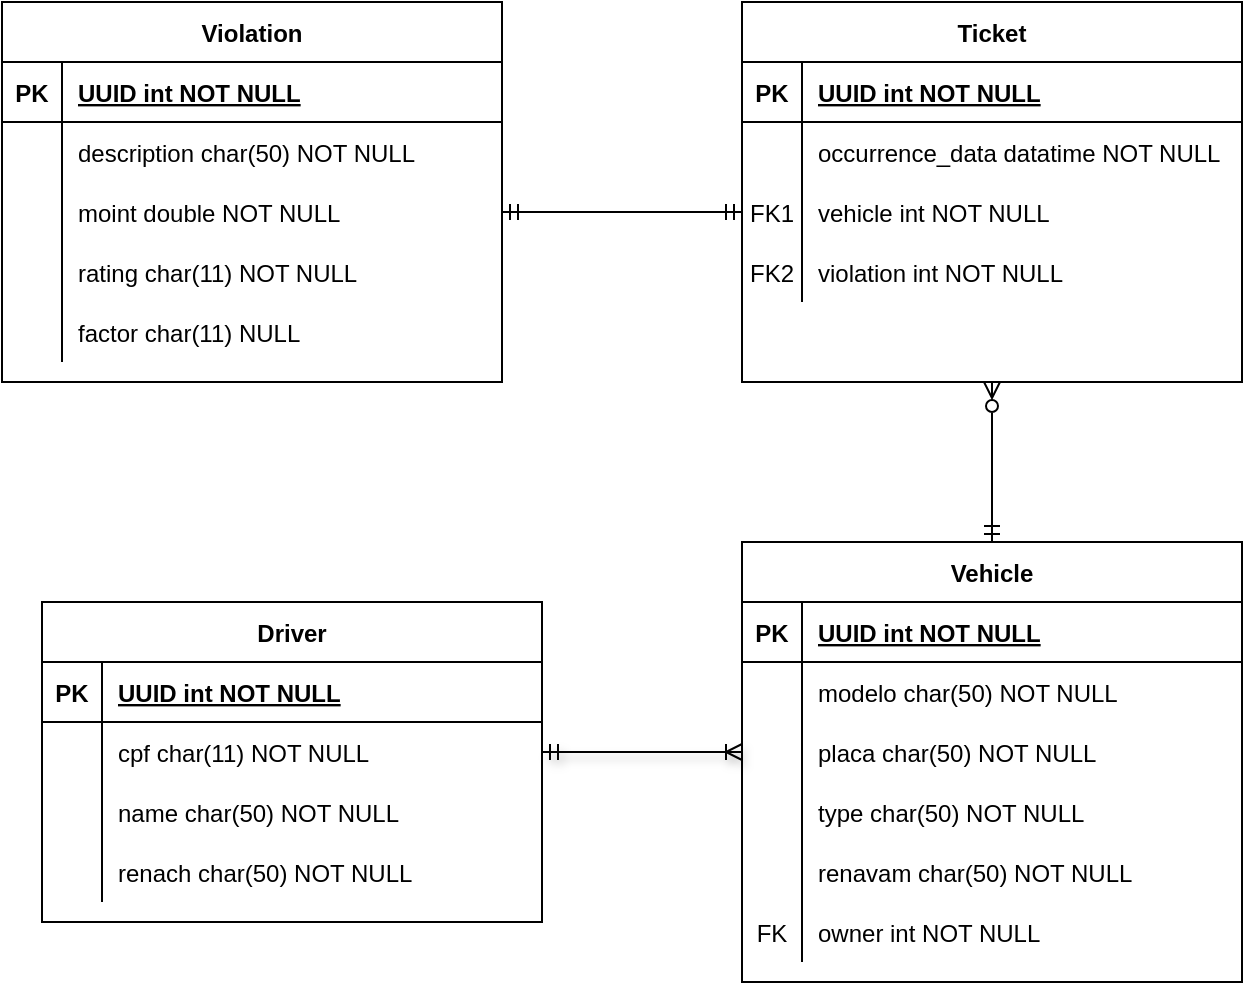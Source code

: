 <mxfile version="24.7.10">
  <diagram id="R2lEEEUBdFMjLlhIrx00" name="Page-1">
    <mxGraphModel dx="1612" dy="803" grid="1" gridSize="10" guides="1" tooltips="1" connect="1" arrows="1" fold="1" page="1" pageScale="1" pageWidth="850" pageHeight="1100" math="0" shadow="0" extFonts="Permanent Marker^https://fonts.googleapis.com/css?family=Permanent+Marker">
      <root>
        <mxCell id="0" />
        <mxCell id="1" parent="0" />
        <mxCell id="o7jGFKJJoqaiAA5YfTdh-1" value="Vehicle" style="shape=table;startSize=30;container=1;collapsible=1;childLayout=tableLayout;fixedRows=1;rowLines=0;fontStyle=1;align=center;resizeLast=1;" parent="1" vertex="1">
          <mxGeometry x="470" y="340" width="250" height="220" as="geometry" />
        </mxCell>
        <mxCell id="o7jGFKJJoqaiAA5YfTdh-2" value="" style="shape=partialRectangle;collapsible=0;dropTarget=0;pointerEvents=0;fillColor=none;points=[[0,0.5],[1,0.5]];portConstraint=eastwest;top=0;left=0;right=0;bottom=1;" parent="o7jGFKJJoqaiAA5YfTdh-1" vertex="1">
          <mxGeometry y="30" width="250" height="30" as="geometry" />
        </mxCell>
        <mxCell id="o7jGFKJJoqaiAA5YfTdh-3" value="PK" style="shape=partialRectangle;overflow=hidden;connectable=0;fillColor=none;top=0;left=0;bottom=0;right=0;fontStyle=1;" parent="o7jGFKJJoqaiAA5YfTdh-2" vertex="1">
          <mxGeometry width="30" height="30" as="geometry">
            <mxRectangle width="30" height="30" as="alternateBounds" />
          </mxGeometry>
        </mxCell>
        <mxCell id="o7jGFKJJoqaiAA5YfTdh-4" value="UUID int NOT NULL " style="shape=partialRectangle;overflow=hidden;connectable=0;fillColor=none;top=0;left=0;bottom=0;right=0;align=left;spacingLeft=6;fontStyle=5;" parent="o7jGFKJJoqaiAA5YfTdh-2" vertex="1">
          <mxGeometry x="30" width="220" height="30" as="geometry">
            <mxRectangle width="220" height="30" as="alternateBounds" />
          </mxGeometry>
        </mxCell>
        <mxCell id="o7jGFKJJoqaiAA5YfTdh-5" value="" style="shape=partialRectangle;collapsible=0;dropTarget=0;pointerEvents=0;fillColor=none;points=[[0,0.5],[1,0.5]];portConstraint=eastwest;top=0;left=0;right=0;bottom=0;" parent="o7jGFKJJoqaiAA5YfTdh-1" vertex="1">
          <mxGeometry y="60" width="250" height="30" as="geometry" />
        </mxCell>
        <mxCell id="o7jGFKJJoqaiAA5YfTdh-6" value="" style="shape=partialRectangle;overflow=hidden;connectable=0;fillColor=none;top=0;left=0;bottom=0;right=0;" parent="o7jGFKJJoqaiAA5YfTdh-5" vertex="1">
          <mxGeometry width="30" height="30" as="geometry">
            <mxRectangle width="30" height="30" as="alternateBounds" />
          </mxGeometry>
        </mxCell>
        <mxCell id="o7jGFKJJoqaiAA5YfTdh-7" value="modelo char(50) NOT NULL" style="shape=partialRectangle;overflow=hidden;connectable=0;fillColor=none;top=0;left=0;bottom=0;right=0;align=left;spacingLeft=6;" parent="o7jGFKJJoqaiAA5YfTdh-5" vertex="1">
          <mxGeometry x="30" width="220" height="30" as="geometry">
            <mxRectangle width="220" height="30" as="alternateBounds" />
          </mxGeometry>
        </mxCell>
        <mxCell id="o7jGFKJJoqaiAA5YfTdh-8" value="" style="shape=partialRectangle;collapsible=0;dropTarget=0;pointerEvents=0;fillColor=none;points=[[0,0.5],[1,0.5]];portConstraint=eastwest;top=0;left=0;right=0;bottom=0;" parent="o7jGFKJJoqaiAA5YfTdh-1" vertex="1">
          <mxGeometry y="90" width="250" height="30" as="geometry" />
        </mxCell>
        <mxCell id="o7jGFKJJoqaiAA5YfTdh-9" value="" style="shape=partialRectangle;overflow=hidden;connectable=0;fillColor=none;top=0;left=0;bottom=0;right=0;" parent="o7jGFKJJoqaiAA5YfTdh-8" vertex="1">
          <mxGeometry width="30" height="30" as="geometry">
            <mxRectangle width="30" height="30" as="alternateBounds" />
          </mxGeometry>
        </mxCell>
        <mxCell id="o7jGFKJJoqaiAA5YfTdh-10" value="placa char(50) NOT NULL" style="shape=partialRectangle;overflow=hidden;connectable=0;fillColor=none;top=0;left=0;bottom=0;right=0;align=left;spacingLeft=6;" parent="o7jGFKJJoqaiAA5YfTdh-8" vertex="1">
          <mxGeometry x="30" width="220" height="30" as="geometry">
            <mxRectangle width="220" height="30" as="alternateBounds" />
          </mxGeometry>
        </mxCell>
        <mxCell id="o7jGFKJJoqaiAA5YfTdh-11" value="" style="shape=partialRectangle;collapsible=0;dropTarget=0;pointerEvents=0;fillColor=none;points=[[0,0.5],[1,0.5]];portConstraint=eastwest;top=0;left=0;right=0;bottom=0;" parent="o7jGFKJJoqaiAA5YfTdh-1" vertex="1">
          <mxGeometry y="120" width="250" height="30" as="geometry" />
        </mxCell>
        <mxCell id="o7jGFKJJoqaiAA5YfTdh-12" value="" style="shape=partialRectangle;overflow=hidden;connectable=0;fillColor=none;top=0;left=0;bottom=0;right=0;" parent="o7jGFKJJoqaiAA5YfTdh-11" vertex="1">
          <mxGeometry width="30" height="30" as="geometry">
            <mxRectangle width="30" height="30" as="alternateBounds" />
          </mxGeometry>
        </mxCell>
        <mxCell id="o7jGFKJJoqaiAA5YfTdh-13" value="type char(50) NOT NULL" style="shape=partialRectangle;overflow=hidden;connectable=0;fillColor=none;top=0;left=0;bottom=0;right=0;align=left;spacingLeft=6;" parent="o7jGFKJJoqaiAA5YfTdh-11" vertex="1">
          <mxGeometry x="30" width="220" height="30" as="geometry">
            <mxRectangle width="220" height="30" as="alternateBounds" />
          </mxGeometry>
        </mxCell>
        <mxCell id="o7jGFKJJoqaiAA5YfTdh-14" value="" style="shape=partialRectangle;collapsible=0;dropTarget=0;pointerEvents=0;fillColor=none;points=[[0,0.5],[1,0.5]];portConstraint=eastwest;top=0;left=0;right=0;bottom=0;" parent="o7jGFKJJoqaiAA5YfTdh-1" vertex="1">
          <mxGeometry y="150" width="250" height="30" as="geometry" />
        </mxCell>
        <mxCell id="o7jGFKJJoqaiAA5YfTdh-15" value="" style="shape=partialRectangle;overflow=hidden;connectable=0;fillColor=none;top=0;left=0;bottom=0;right=0;" parent="o7jGFKJJoqaiAA5YfTdh-14" vertex="1">
          <mxGeometry width="30" height="30" as="geometry">
            <mxRectangle width="30" height="30" as="alternateBounds" />
          </mxGeometry>
        </mxCell>
        <mxCell id="o7jGFKJJoqaiAA5YfTdh-16" value="renavam char(50) NOT NULL" style="shape=partialRectangle;overflow=hidden;connectable=0;fillColor=none;top=0;left=0;bottom=0;right=0;align=left;spacingLeft=6;" parent="o7jGFKJJoqaiAA5YfTdh-14" vertex="1">
          <mxGeometry x="30" width="220" height="30" as="geometry">
            <mxRectangle width="220" height="30" as="alternateBounds" />
          </mxGeometry>
        </mxCell>
        <mxCell id="o7jGFKJJoqaiAA5YfTdh-17" value="" style="shape=partialRectangle;collapsible=0;dropTarget=0;pointerEvents=0;fillColor=none;points=[[0,0.5],[1,0.5]];portConstraint=eastwest;top=0;left=0;right=0;bottom=0;" parent="o7jGFKJJoqaiAA5YfTdh-1" vertex="1">
          <mxGeometry y="180" width="250" height="30" as="geometry" />
        </mxCell>
        <mxCell id="o7jGFKJJoqaiAA5YfTdh-18" value="FK" style="shape=partialRectangle;overflow=hidden;connectable=0;fillColor=none;top=0;left=0;bottom=0;right=0;" parent="o7jGFKJJoqaiAA5YfTdh-17" vertex="1">
          <mxGeometry width="30" height="30" as="geometry">
            <mxRectangle width="30" height="30" as="alternateBounds" />
          </mxGeometry>
        </mxCell>
        <mxCell id="o7jGFKJJoqaiAA5YfTdh-19" value="owner int NOT NULL" style="shape=partialRectangle;overflow=hidden;connectable=0;fillColor=none;top=0;left=0;bottom=0;right=0;align=left;spacingLeft=6;" parent="o7jGFKJJoqaiAA5YfTdh-17" vertex="1">
          <mxGeometry x="30" width="220" height="30" as="geometry">
            <mxRectangle width="220" height="30" as="alternateBounds" />
          </mxGeometry>
        </mxCell>
        <mxCell id="o7jGFKJJoqaiAA5YfTdh-54" style="edgeStyle=orthogonalEdgeStyle;rounded=0;orthogonalLoop=1;jettySize=auto;html=1;exitX=0.5;exitY=1;exitDx=0;exitDy=0;endArrow=ERmandOne;endFill=0;startArrow=ERzeroToMany;startFill=0;" parent="1" source="o7jGFKJJoqaiAA5YfTdh-20" target="o7jGFKJJoqaiAA5YfTdh-1" edge="1">
          <mxGeometry relative="1" as="geometry" />
        </mxCell>
        <mxCell id="o7jGFKJJoqaiAA5YfTdh-20" value="Ticket" style="shape=table;startSize=30;container=1;collapsible=1;childLayout=tableLayout;fixedRows=1;rowLines=0;fontStyle=1;align=center;resizeLast=1;" parent="1" vertex="1">
          <mxGeometry x="470" y="70" width="250" height="190" as="geometry" />
        </mxCell>
        <mxCell id="o7jGFKJJoqaiAA5YfTdh-21" value="" style="shape=partialRectangle;collapsible=0;dropTarget=0;pointerEvents=0;fillColor=none;points=[[0,0.5],[1,0.5]];portConstraint=eastwest;top=0;left=0;right=0;bottom=1;" parent="o7jGFKJJoqaiAA5YfTdh-20" vertex="1">
          <mxGeometry y="30" width="250" height="30" as="geometry" />
        </mxCell>
        <mxCell id="o7jGFKJJoqaiAA5YfTdh-22" value="PK" style="shape=partialRectangle;overflow=hidden;connectable=0;fillColor=none;top=0;left=0;bottom=0;right=0;fontStyle=1;" parent="o7jGFKJJoqaiAA5YfTdh-21" vertex="1">
          <mxGeometry width="30" height="30" as="geometry">
            <mxRectangle width="30" height="30" as="alternateBounds" />
          </mxGeometry>
        </mxCell>
        <mxCell id="o7jGFKJJoqaiAA5YfTdh-23" value="UUID int NOT NULL " style="shape=partialRectangle;overflow=hidden;connectable=0;fillColor=none;top=0;left=0;bottom=0;right=0;align=left;spacingLeft=6;fontStyle=5;" parent="o7jGFKJJoqaiAA5YfTdh-21" vertex="1">
          <mxGeometry x="30" width="220" height="30" as="geometry">
            <mxRectangle width="220" height="30" as="alternateBounds" />
          </mxGeometry>
        </mxCell>
        <mxCell id="o7jGFKJJoqaiAA5YfTdh-27" value="" style="shape=partialRectangle;collapsible=0;dropTarget=0;pointerEvents=0;fillColor=none;points=[[0,0.5],[1,0.5]];portConstraint=eastwest;top=0;left=0;right=0;bottom=0;" parent="o7jGFKJJoqaiAA5YfTdh-20" vertex="1">
          <mxGeometry y="60" width="250" height="30" as="geometry" />
        </mxCell>
        <mxCell id="o7jGFKJJoqaiAA5YfTdh-28" value="" style="shape=partialRectangle;overflow=hidden;connectable=0;fillColor=none;top=0;left=0;bottom=0;right=0;" parent="o7jGFKJJoqaiAA5YfTdh-27" vertex="1">
          <mxGeometry width="30" height="30" as="geometry">
            <mxRectangle width="30" height="30" as="alternateBounds" />
          </mxGeometry>
        </mxCell>
        <mxCell id="o7jGFKJJoqaiAA5YfTdh-29" value="occurrence_data datatime NOT NULL" style="shape=partialRectangle;overflow=hidden;connectable=0;fillColor=none;top=0;left=0;bottom=0;right=0;align=left;spacingLeft=6;" parent="o7jGFKJJoqaiAA5YfTdh-27" vertex="1">
          <mxGeometry x="30" width="220" height="30" as="geometry">
            <mxRectangle width="220" height="30" as="alternateBounds" />
          </mxGeometry>
        </mxCell>
        <mxCell id="o7jGFKJJoqaiAA5YfTdh-44" value="" style="shape=partialRectangle;collapsible=0;dropTarget=0;pointerEvents=0;fillColor=none;points=[[0,0.5],[1,0.5]];portConstraint=eastwest;top=0;left=0;right=0;bottom=0;" parent="o7jGFKJJoqaiAA5YfTdh-20" vertex="1">
          <mxGeometry y="90" width="250" height="30" as="geometry" />
        </mxCell>
        <mxCell id="o7jGFKJJoqaiAA5YfTdh-45" value="FK1" style="shape=partialRectangle;overflow=hidden;connectable=0;fillColor=none;top=0;left=0;bottom=0;right=0;" parent="o7jGFKJJoqaiAA5YfTdh-44" vertex="1">
          <mxGeometry width="30" height="30" as="geometry">
            <mxRectangle width="30" height="30" as="alternateBounds" />
          </mxGeometry>
        </mxCell>
        <mxCell id="o7jGFKJJoqaiAA5YfTdh-46" value="vehicle int NOT NULL" style="shape=partialRectangle;overflow=hidden;connectable=0;fillColor=none;top=0;left=0;bottom=0;right=0;align=left;spacingLeft=6;" parent="o7jGFKJJoqaiAA5YfTdh-44" vertex="1">
          <mxGeometry x="30" width="220" height="30" as="geometry">
            <mxRectangle width="220" height="30" as="alternateBounds" />
          </mxGeometry>
        </mxCell>
        <mxCell id="o7jGFKJJoqaiAA5YfTdh-50" value="" style="shape=partialRectangle;collapsible=0;dropTarget=0;pointerEvents=0;fillColor=none;points=[[0,0.5],[1,0.5]];portConstraint=eastwest;top=0;left=0;right=0;bottom=0;" parent="o7jGFKJJoqaiAA5YfTdh-20" vertex="1">
          <mxGeometry y="120" width="250" height="30" as="geometry" />
        </mxCell>
        <mxCell id="o7jGFKJJoqaiAA5YfTdh-51" value="FK2" style="shape=partialRectangle;overflow=hidden;connectable=0;fillColor=none;top=0;left=0;bottom=0;right=0;" parent="o7jGFKJJoqaiAA5YfTdh-50" vertex="1">
          <mxGeometry width="30" height="30" as="geometry">
            <mxRectangle width="30" height="30" as="alternateBounds" />
          </mxGeometry>
        </mxCell>
        <mxCell id="o7jGFKJJoqaiAA5YfTdh-52" value="violation int NOT NULL" style="shape=partialRectangle;overflow=hidden;connectable=0;fillColor=none;top=0;left=0;bottom=0;right=0;align=left;spacingLeft=6;" parent="o7jGFKJJoqaiAA5YfTdh-50" vertex="1">
          <mxGeometry x="30" width="220" height="30" as="geometry">
            <mxRectangle width="220" height="30" as="alternateBounds" />
          </mxGeometry>
        </mxCell>
        <mxCell id="o7jGFKJJoqaiAA5YfTdh-30" value="Driver" style="shape=table;startSize=30;container=1;collapsible=1;childLayout=tableLayout;fixedRows=1;rowLines=0;fontStyle=1;align=center;resizeLast=1;" parent="1" vertex="1">
          <mxGeometry x="120" y="370" width="250" height="160" as="geometry" />
        </mxCell>
        <mxCell id="o7jGFKJJoqaiAA5YfTdh-31" value="" style="shape=partialRectangle;collapsible=0;dropTarget=0;pointerEvents=0;fillColor=none;points=[[0,0.5],[1,0.5]];portConstraint=eastwest;top=0;left=0;right=0;bottom=1;" parent="o7jGFKJJoqaiAA5YfTdh-30" vertex="1">
          <mxGeometry y="30" width="250" height="30" as="geometry" />
        </mxCell>
        <mxCell id="o7jGFKJJoqaiAA5YfTdh-32" value="PK" style="shape=partialRectangle;overflow=hidden;connectable=0;fillColor=none;top=0;left=0;bottom=0;right=0;fontStyle=1;" parent="o7jGFKJJoqaiAA5YfTdh-31" vertex="1">
          <mxGeometry width="30" height="30" as="geometry">
            <mxRectangle width="30" height="30" as="alternateBounds" />
          </mxGeometry>
        </mxCell>
        <mxCell id="o7jGFKJJoqaiAA5YfTdh-33" value="UUID int NOT NULL " style="shape=partialRectangle;overflow=hidden;connectable=0;fillColor=none;top=0;left=0;bottom=0;right=0;align=left;spacingLeft=6;fontStyle=5;" parent="o7jGFKJJoqaiAA5YfTdh-31" vertex="1">
          <mxGeometry x="30" width="220" height="30" as="geometry">
            <mxRectangle width="220" height="30" as="alternateBounds" />
          </mxGeometry>
        </mxCell>
        <mxCell id="o7jGFKJJoqaiAA5YfTdh-34" value="" style="shape=partialRectangle;collapsible=0;dropTarget=0;pointerEvents=0;fillColor=none;points=[[0,0.5],[1,0.5]];portConstraint=eastwest;top=0;left=0;right=0;bottom=0;" parent="o7jGFKJJoqaiAA5YfTdh-30" vertex="1">
          <mxGeometry y="60" width="250" height="30" as="geometry" />
        </mxCell>
        <mxCell id="o7jGFKJJoqaiAA5YfTdh-35" value="" style="shape=partialRectangle;overflow=hidden;connectable=0;fillColor=none;top=0;left=0;bottom=0;right=0;" parent="o7jGFKJJoqaiAA5YfTdh-34" vertex="1">
          <mxGeometry width="30" height="30" as="geometry">
            <mxRectangle width="30" height="30" as="alternateBounds" />
          </mxGeometry>
        </mxCell>
        <mxCell id="o7jGFKJJoqaiAA5YfTdh-36" value="cpf char(11) NOT NULL" style="shape=partialRectangle;overflow=hidden;connectable=0;fillColor=none;top=0;left=0;bottom=0;right=0;align=left;spacingLeft=6;" parent="o7jGFKJJoqaiAA5YfTdh-34" vertex="1">
          <mxGeometry x="30" width="220" height="30" as="geometry">
            <mxRectangle width="220" height="30" as="alternateBounds" />
          </mxGeometry>
        </mxCell>
        <mxCell id="o7jGFKJJoqaiAA5YfTdh-37" value="" style="shape=partialRectangle;collapsible=0;dropTarget=0;pointerEvents=0;fillColor=none;points=[[0,0.5],[1,0.5]];portConstraint=eastwest;top=0;left=0;right=0;bottom=0;" parent="o7jGFKJJoqaiAA5YfTdh-30" vertex="1">
          <mxGeometry y="90" width="250" height="30" as="geometry" />
        </mxCell>
        <mxCell id="o7jGFKJJoqaiAA5YfTdh-38" value="" style="shape=partialRectangle;overflow=hidden;connectable=0;fillColor=none;top=0;left=0;bottom=0;right=0;" parent="o7jGFKJJoqaiAA5YfTdh-37" vertex="1">
          <mxGeometry width="30" height="30" as="geometry">
            <mxRectangle width="30" height="30" as="alternateBounds" />
          </mxGeometry>
        </mxCell>
        <mxCell id="o7jGFKJJoqaiAA5YfTdh-39" value="name char(50) NOT NULL" style="shape=partialRectangle;overflow=hidden;connectable=0;fillColor=none;top=0;left=0;bottom=0;right=0;align=left;spacingLeft=6;" parent="o7jGFKJJoqaiAA5YfTdh-37" vertex="1">
          <mxGeometry x="30" width="220" height="30" as="geometry">
            <mxRectangle width="220" height="30" as="alternateBounds" />
          </mxGeometry>
        </mxCell>
        <mxCell id="o7jGFKJJoqaiAA5YfTdh-40" value="" style="shape=partialRectangle;collapsible=0;dropTarget=0;pointerEvents=0;fillColor=none;points=[[0,0.5],[1,0.5]];portConstraint=eastwest;top=0;left=0;right=0;bottom=0;" parent="o7jGFKJJoqaiAA5YfTdh-30" vertex="1">
          <mxGeometry y="120" width="250" height="30" as="geometry" />
        </mxCell>
        <mxCell id="o7jGFKJJoqaiAA5YfTdh-41" value="" style="shape=partialRectangle;overflow=hidden;connectable=0;fillColor=none;top=0;left=0;bottom=0;right=0;" parent="o7jGFKJJoqaiAA5YfTdh-40" vertex="1">
          <mxGeometry width="30" height="30" as="geometry">
            <mxRectangle width="30" height="30" as="alternateBounds" />
          </mxGeometry>
        </mxCell>
        <mxCell id="o7jGFKJJoqaiAA5YfTdh-42" value="renach char(50) NOT NULL" style="shape=partialRectangle;overflow=hidden;connectable=0;fillColor=none;top=0;left=0;bottom=0;right=0;align=left;spacingLeft=6;" parent="o7jGFKJJoqaiAA5YfTdh-40" vertex="1">
          <mxGeometry x="30" width="220" height="30" as="geometry">
            <mxRectangle width="220" height="30" as="alternateBounds" />
          </mxGeometry>
        </mxCell>
        <mxCell id="o7jGFKJJoqaiAA5YfTdh-43" style="edgeStyle=orthogonalEdgeStyle;rounded=0;orthogonalLoop=1;jettySize=auto;html=1;exitX=1;exitY=0.5;exitDx=0;exitDy=0;shadow=1;flowAnimation=0;endArrow=ERoneToMany;endFill=0;startArrow=ERmandOne;startFill=0;" parent="1" source="o7jGFKJJoqaiAA5YfTdh-34" target="o7jGFKJJoqaiAA5YfTdh-8" edge="1">
          <mxGeometry relative="1" as="geometry" />
        </mxCell>
        <mxCell id="o7jGFKJJoqaiAA5YfTdh-55" value="Violation" style="shape=table;startSize=30;container=1;collapsible=1;childLayout=tableLayout;fixedRows=1;rowLines=0;fontStyle=1;align=center;resizeLast=1;" parent="1" vertex="1">
          <mxGeometry x="100" y="70" width="250" height="190" as="geometry" />
        </mxCell>
        <mxCell id="o7jGFKJJoqaiAA5YfTdh-56" value="" style="shape=partialRectangle;collapsible=0;dropTarget=0;pointerEvents=0;fillColor=none;points=[[0,0.5],[1,0.5]];portConstraint=eastwest;top=0;left=0;right=0;bottom=1;" parent="o7jGFKJJoqaiAA5YfTdh-55" vertex="1">
          <mxGeometry y="30" width="250" height="30" as="geometry" />
        </mxCell>
        <mxCell id="o7jGFKJJoqaiAA5YfTdh-57" value="PK" style="shape=partialRectangle;overflow=hidden;connectable=0;fillColor=none;top=0;left=0;bottom=0;right=0;fontStyle=1;" parent="o7jGFKJJoqaiAA5YfTdh-56" vertex="1">
          <mxGeometry width="30" height="30" as="geometry">
            <mxRectangle width="30" height="30" as="alternateBounds" />
          </mxGeometry>
        </mxCell>
        <mxCell id="o7jGFKJJoqaiAA5YfTdh-58" value="UUID int NOT NULL " style="shape=partialRectangle;overflow=hidden;connectable=0;fillColor=none;top=0;left=0;bottom=0;right=0;align=left;spacingLeft=6;fontStyle=5;" parent="o7jGFKJJoqaiAA5YfTdh-56" vertex="1">
          <mxGeometry x="30" width="220" height="30" as="geometry">
            <mxRectangle width="220" height="30" as="alternateBounds" />
          </mxGeometry>
        </mxCell>
        <mxCell id="o7jGFKJJoqaiAA5YfTdh-59" value="" style="shape=partialRectangle;collapsible=0;dropTarget=0;pointerEvents=0;fillColor=none;points=[[0,0.5],[1,0.5]];portConstraint=eastwest;top=0;left=0;right=0;bottom=0;" parent="o7jGFKJJoqaiAA5YfTdh-55" vertex="1">
          <mxGeometry y="60" width="250" height="30" as="geometry" />
        </mxCell>
        <mxCell id="o7jGFKJJoqaiAA5YfTdh-60" value="" style="shape=partialRectangle;overflow=hidden;connectable=0;fillColor=none;top=0;left=0;bottom=0;right=0;" parent="o7jGFKJJoqaiAA5YfTdh-59" vertex="1">
          <mxGeometry width="30" height="30" as="geometry">
            <mxRectangle width="30" height="30" as="alternateBounds" />
          </mxGeometry>
        </mxCell>
        <mxCell id="o7jGFKJJoqaiAA5YfTdh-61" value="description char(50) NOT NULL" style="shape=partialRectangle;overflow=hidden;connectable=0;fillColor=none;top=0;left=0;bottom=0;right=0;align=left;spacingLeft=6;" parent="o7jGFKJJoqaiAA5YfTdh-59" vertex="1">
          <mxGeometry x="30" width="220" height="30" as="geometry">
            <mxRectangle width="220" height="30" as="alternateBounds" />
          </mxGeometry>
        </mxCell>
        <mxCell id="o7jGFKJJoqaiAA5YfTdh-62" value="" style="shape=partialRectangle;collapsible=0;dropTarget=0;pointerEvents=0;fillColor=none;points=[[0,0.5],[1,0.5]];portConstraint=eastwest;top=0;left=0;right=0;bottom=0;" parent="o7jGFKJJoqaiAA5YfTdh-55" vertex="1">
          <mxGeometry y="90" width="250" height="30" as="geometry" />
        </mxCell>
        <mxCell id="o7jGFKJJoqaiAA5YfTdh-63" value="" style="shape=partialRectangle;overflow=hidden;connectable=0;fillColor=none;top=0;left=0;bottom=0;right=0;" parent="o7jGFKJJoqaiAA5YfTdh-62" vertex="1">
          <mxGeometry width="30" height="30" as="geometry">
            <mxRectangle width="30" height="30" as="alternateBounds" />
          </mxGeometry>
        </mxCell>
        <mxCell id="o7jGFKJJoqaiAA5YfTdh-64" value="moint double NOT NULL" style="shape=partialRectangle;overflow=hidden;connectable=0;fillColor=none;top=0;left=0;bottom=0;right=0;align=left;spacingLeft=6;" parent="o7jGFKJJoqaiAA5YfTdh-62" vertex="1">
          <mxGeometry x="30" width="220" height="30" as="geometry">
            <mxRectangle width="220" height="30" as="alternateBounds" />
          </mxGeometry>
        </mxCell>
        <mxCell id="o7jGFKJJoqaiAA5YfTdh-65" value="" style="shape=partialRectangle;collapsible=0;dropTarget=0;pointerEvents=0;fillColor=none;points=[[0,0.5],[1,0.5]];portConstraint=eastwest;top=0;left=0;right=0;bottom=0;" parent="o7jGFKJJoqaiAA5YfTdh-55" vertex="1">
          <mxGeometry y="120" width="250" height="30" as="geometry" />
        </mxCell>
        <mxCell id="o7jGFKJJoqaiAA5YfTdh-66" value="" style="shape=partialRectangle;overflow=hidden;connectable=0;fillColor=none;top=0;left=0;bottom=0;right=0;" parent="o7jGFKJJoqaiAA5YfTdh-65" vertex="1">
          <mxGeometry width="30" height="30" as="geometry">
            <mxRectangle width="30" height="30" as="alternateBounds" />
          </mxGeometry>
        </mxCell>
        <mxCell id="o7jGFKJJoqaiAA5YfTdh-67" value="rating char(11) NOT NULL" style="shape=partialRectangle;overflow=hidden;connectable=0;fillColor=none;top=0;left=0;bottom=0;right=0;align=left;spacingLeft=6;" parent="o7jGFKJJoqaiAA5YfTdh-65" vertex="1">
          <mxGeometry x="30" width="220" height="30" as="geometry">
            <mxRectangle width="220" height="30" as="alternateBounds" />
          </mxGeometry>
        </mxCell>
        <mxCell id="o7jGFKJJoqaiAA5YfTdh-68" value="" style="shape=partialRectangle;collapsible=0;dropTarget=0;pointerEvents=0;fillColor=none;points=[[0,0.5],[1,0.5]];portConstraint=eastwest;top=0;left=0;right=0;bottom=0;" parent="o7jGFKJJoqaiAA5YfTdh-55" vertex="1">
          <mxGeometry y="150" width="250" height="30" as="geometry" />
        </mxCell>
        <mxCell id="o7jGFKJJoqaiAA5YfTdh-69" value="" style="shape=partialRectangle;overflow=hidden;connectable=0;fillColor=none;top=0;left=0;bottom=0;right=0;" parent="o7jGFKJJoqaiAA5YfTdh-68" vertex="1">
          <mxGeometry width="30" height="30" as="geometry">
            <mxRectangle width="30" height="30" as="alternateBounds" />
          </mxGeometry>
        </mxCell>
        <mxCell id="o7jGFKJJoqaiAA5YfTdh-70" value="factor char(11) NULL" style="shape=partialRectangle;overflow=hidden;connectable=0;fillColor=none;top=0;left=0;bottom=0;right=0;align=left;spacingLeft=6;" parent="o7jGFKJJoqaiAA5YfTdh-68" vertex="1">
          <mxGeometry x="30" width="220" height="30" as="geometry">
            <mxRectangle width="220" height="30" as="alternateBounds" />
          </mxGeometry>
        </mxCell>
        <mxCell id="o7jGFKJJoqaiAA5YfTdh-71" style="edgeStyle=orthogonalEdgeStyle;rounded=0;orthogonalLoop=1;jettySize=auto;html=1;exitX=0;exitY=0.5;exitDx=0;exitDy=0;entryX=1;entryY=0.5;entryDx=0;entryDy=0;endArrow=ERmandOne;endFill=0;strokeColor=default;startArrow=ERmandOne;startFill=0;" parent="1" source="o7jGFKJJoqaiAA5YfTdh-44" target="o7jGFKJJoqaiAA5YfTdh-62" edge="1">
          <mxGeometry relative="1" as="geometry" />
        </mxCell>
      </root>
    </mxGraphModel>
  </diagram>
</mxfile>
